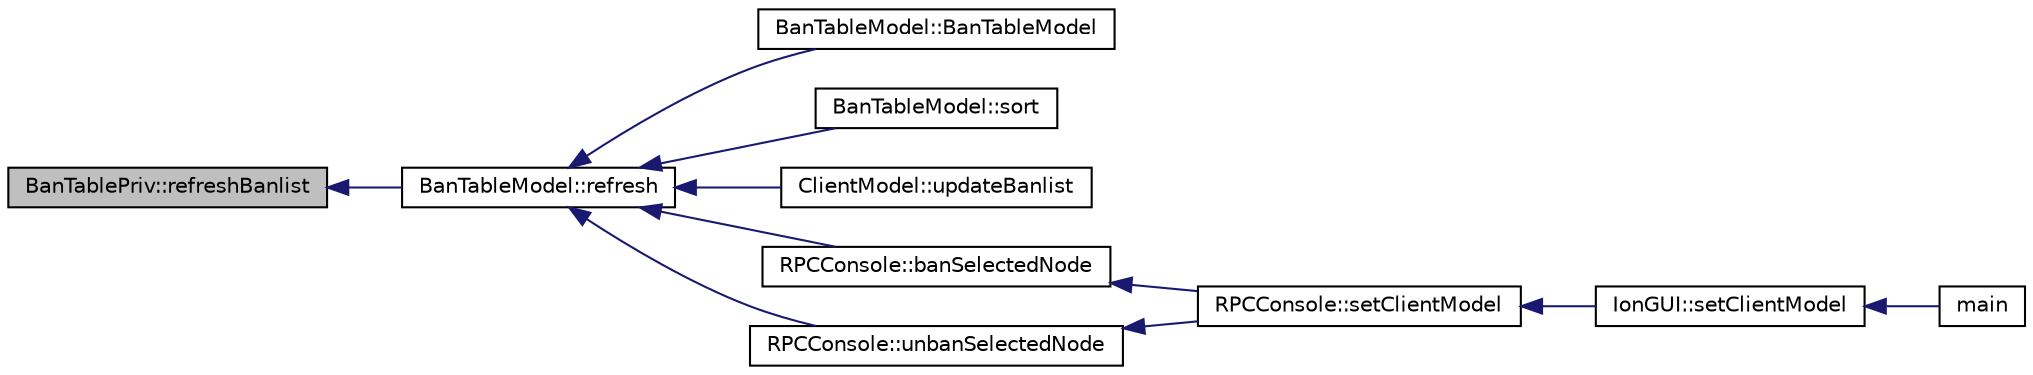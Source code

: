 digraph "BanTablePriv::refreshBanlist"
{
  edge [fontname="Helvetica",fontsize="10",labelfontname="Helvetica",labelfontsize="10"];
  node [fontname="Helvetica",fontsize="10",shape=record];
  rankdir="LR";
  Node6 [label="BanTablePriv::refreshBanlist",height=0.2,width=0.4,color="black", fillcolor="grey75", style="filled", fontcolor="black"];
  Node6 -> Node7 [dir="back",color="midnightblue",fontsize="10",style="solid",fontname="Helvetica"];
  Node7 [label="BanTableModel::refresh",height=0.2,width=0.4,color="black", fillcolor="white", style="filled",URL="$d7/d4f/class_ban_table_model.html#a15107160d33bbf2635b9460cb07f9661"];
  Node7 -> Node8 [dir="back",color="midnightblue",fontsize="10",style="solid",fontname="Helvetica"];
  Node8 [label="BanTableModel::BanTableModel",height=0.2,width=0.4,color="black", fillcolor="white", style="filled",URL="$d7/d4f/class_ban_table_model.html#a71bce2e55cc2b80f0eb7b50c99d5fc98"];
  Node7 -> Node9 [dir="back",color="midnightblue",fontsize="10",style="solid",fontname="Helvetica"];
  Node9 [label="BanTableModel::sort",height=0.2,width=0.4,color="black", fillcolor="white", style="filled",URL="$d7/d4f/class_ban_table_model.html#a93f90c58936fe32fe1c14788e024d0b6"];
  Node7 -> Node10 [dir="back",color="midnightblue",fontsize="10",style="solid",fontname="Helvetica"];
  Node10 [label="ClientModel::updateBanlist",height=0.2,width=0.4,color="black", fillcolor="white", style="filled",URL="$df/d25/class_client_model.html#a0950c13c4be7800fb0b7821586ccbd13"];
  Node7 -> Node11 [dir="back",color="midnightblue",fontsize="10",style="solid",fontname="Helvetica"];
  Node11 [label="RPCConsole::banSelectedNode",height=0.2,width=0.4,color="black", fillcolor="white", style="filled",URL="$d7/de8/class_r_p_c_console.html#aacaf485583b6342c5e1877e7582f95c5",tooltip="Ban a selected node on the Peers tab. "];
  Node11 -> Node12 [dir="back",color="midnightblue",fontsize="10",style="solid",fontname="Helvetica"];
  Node12 [label="RPCConsole::setClientModel",height=0.2,width=0.4,color="black", fillcolor="white", style="filled",URL="$d7/de8/class_r_p_c_console.html#a355349a33664a07628e9ca22a60f5fa7"];
  Node12 -> Node13 [dir="back",color="midnightblue",fontsize="10",style="solid",fontname="Helvetica"];
  Node13 [label="IonGUI::setClientModel",height=0.2,width=0.4,color="black", fillcolor="white", style="filled",URL="$dc/d0b/class_ion_g_u_i.html#aee0c583c834ce4f4c598c29db83b0680",tooltip="Set the client model. "];
  Node13 -> Node14 [dir="back",color="midnightblue",fontsize="10",style="solid",fontname="Helvetica"];
  Node14 [label="main",height=0.2,width=0.4,color="black", fillcolor="white", style="filled",URL="$d5/d2d/ion_8cpp.html#a0ddf1224851353fc92bfbff6f499fa97"];
  Node7 -> Node15 [dir="back",color="midnightblue",fontsize="10",style="solid",fontname="Helvetica"];
  Node15 [label="RPCConsole::unbanSelectedNode",height=0.2,width=0.4,color="black", fillcolor="white", style="filled",URL="$d7/de8/class_r_p_c_console.html#a9a974887c33bf1d4b25eb6aeea002941",tooltip="Unban a selected node on the Bans tab. "];
  Node15 -> Node12 [dir="back",color="midnightblue",fontsize="10",style="solid",fontname="Helvetica"];
}
